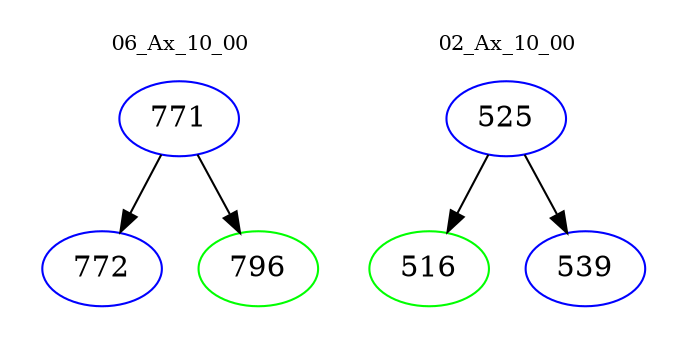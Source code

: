 digraph{
subgraph cluster_0 {
color = white
label = "06_Ax_10_00";
fontsize=10;
T0_771 [label="771", color="blue"]
T0_771 -> T0_772 [color="black"]
T0_772 [label="772", color="blue"]
T0_771 -> T0_796 [color="black"]
T0_796 [label="796", color="green"]
}
subgraph cluster_1 {
color = white
label = "02_Ax_10_00";
fontsize=10;
T1_525 [label="525", color="blue"]
T1_525 -> T1_516 [color="black"]
T1_516 [label="516", color="green"]
T1_525 -> T1_539 [color="black"]
T1_539 [label="539", color="blue"]
}
}
